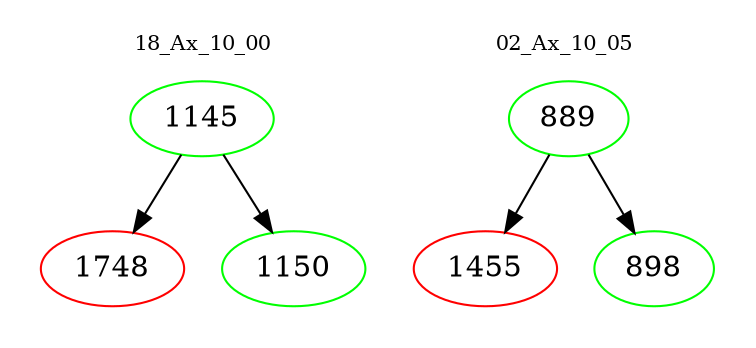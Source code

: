 digraph{
subgraph cluster_0 {
color = white
label = "18_Ax_10_00";
fontsize=10;
T0_1145 [label="1145", color="green"]
T0_1145 -> T0_1748 [color="black"]
T0_1748 [label="1748", color="red"]
T0_1145 -> T0_1150 [color="black"]
T0_1150 [label="1150", color="green"]
}
subgraph cluster_1 {
color = white
label = "02_Ax_10_05";
fontsize=10;
T1_889 [label="889", color="green"]
T1_889 -> T1_1455 [color="black"]
T1_1455 [label="1455", color="red"]
T1_889 -> T1_898 [color="black"]
T1_898 [label="898", color="green"]
}
}
